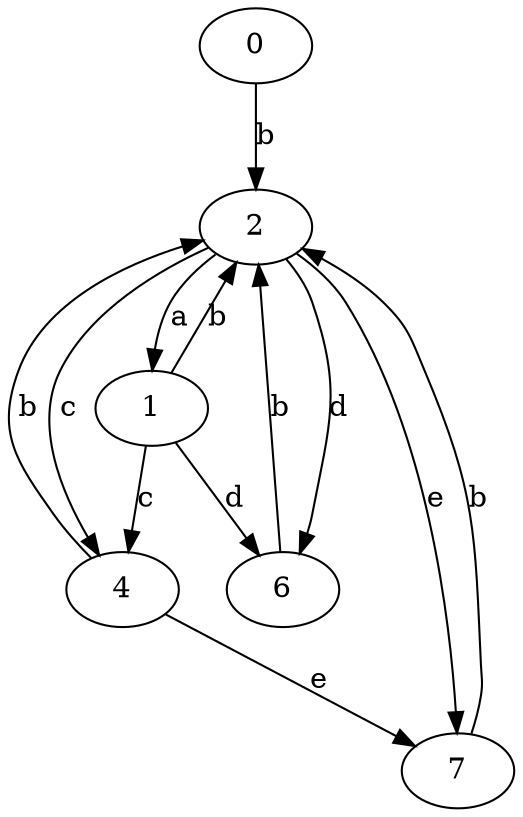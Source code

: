 strict digraph  {
0;
1;
2;
4;
6;
7;
0 -> 2  [label=b];
1 -> 2  [label=b];
1 -> 4  [label=c];
1 -> 6  [label=d];
2 -> 1  [label=a];
2 -> 4  [label=c];
2 -> 6  [label=d];
2 -> 7  [label=e];
4 -> 2  [label=b];
4 -> 7  [label=e];
6 -> 2  [label=b];
7 -> 2  [label=b];
}
